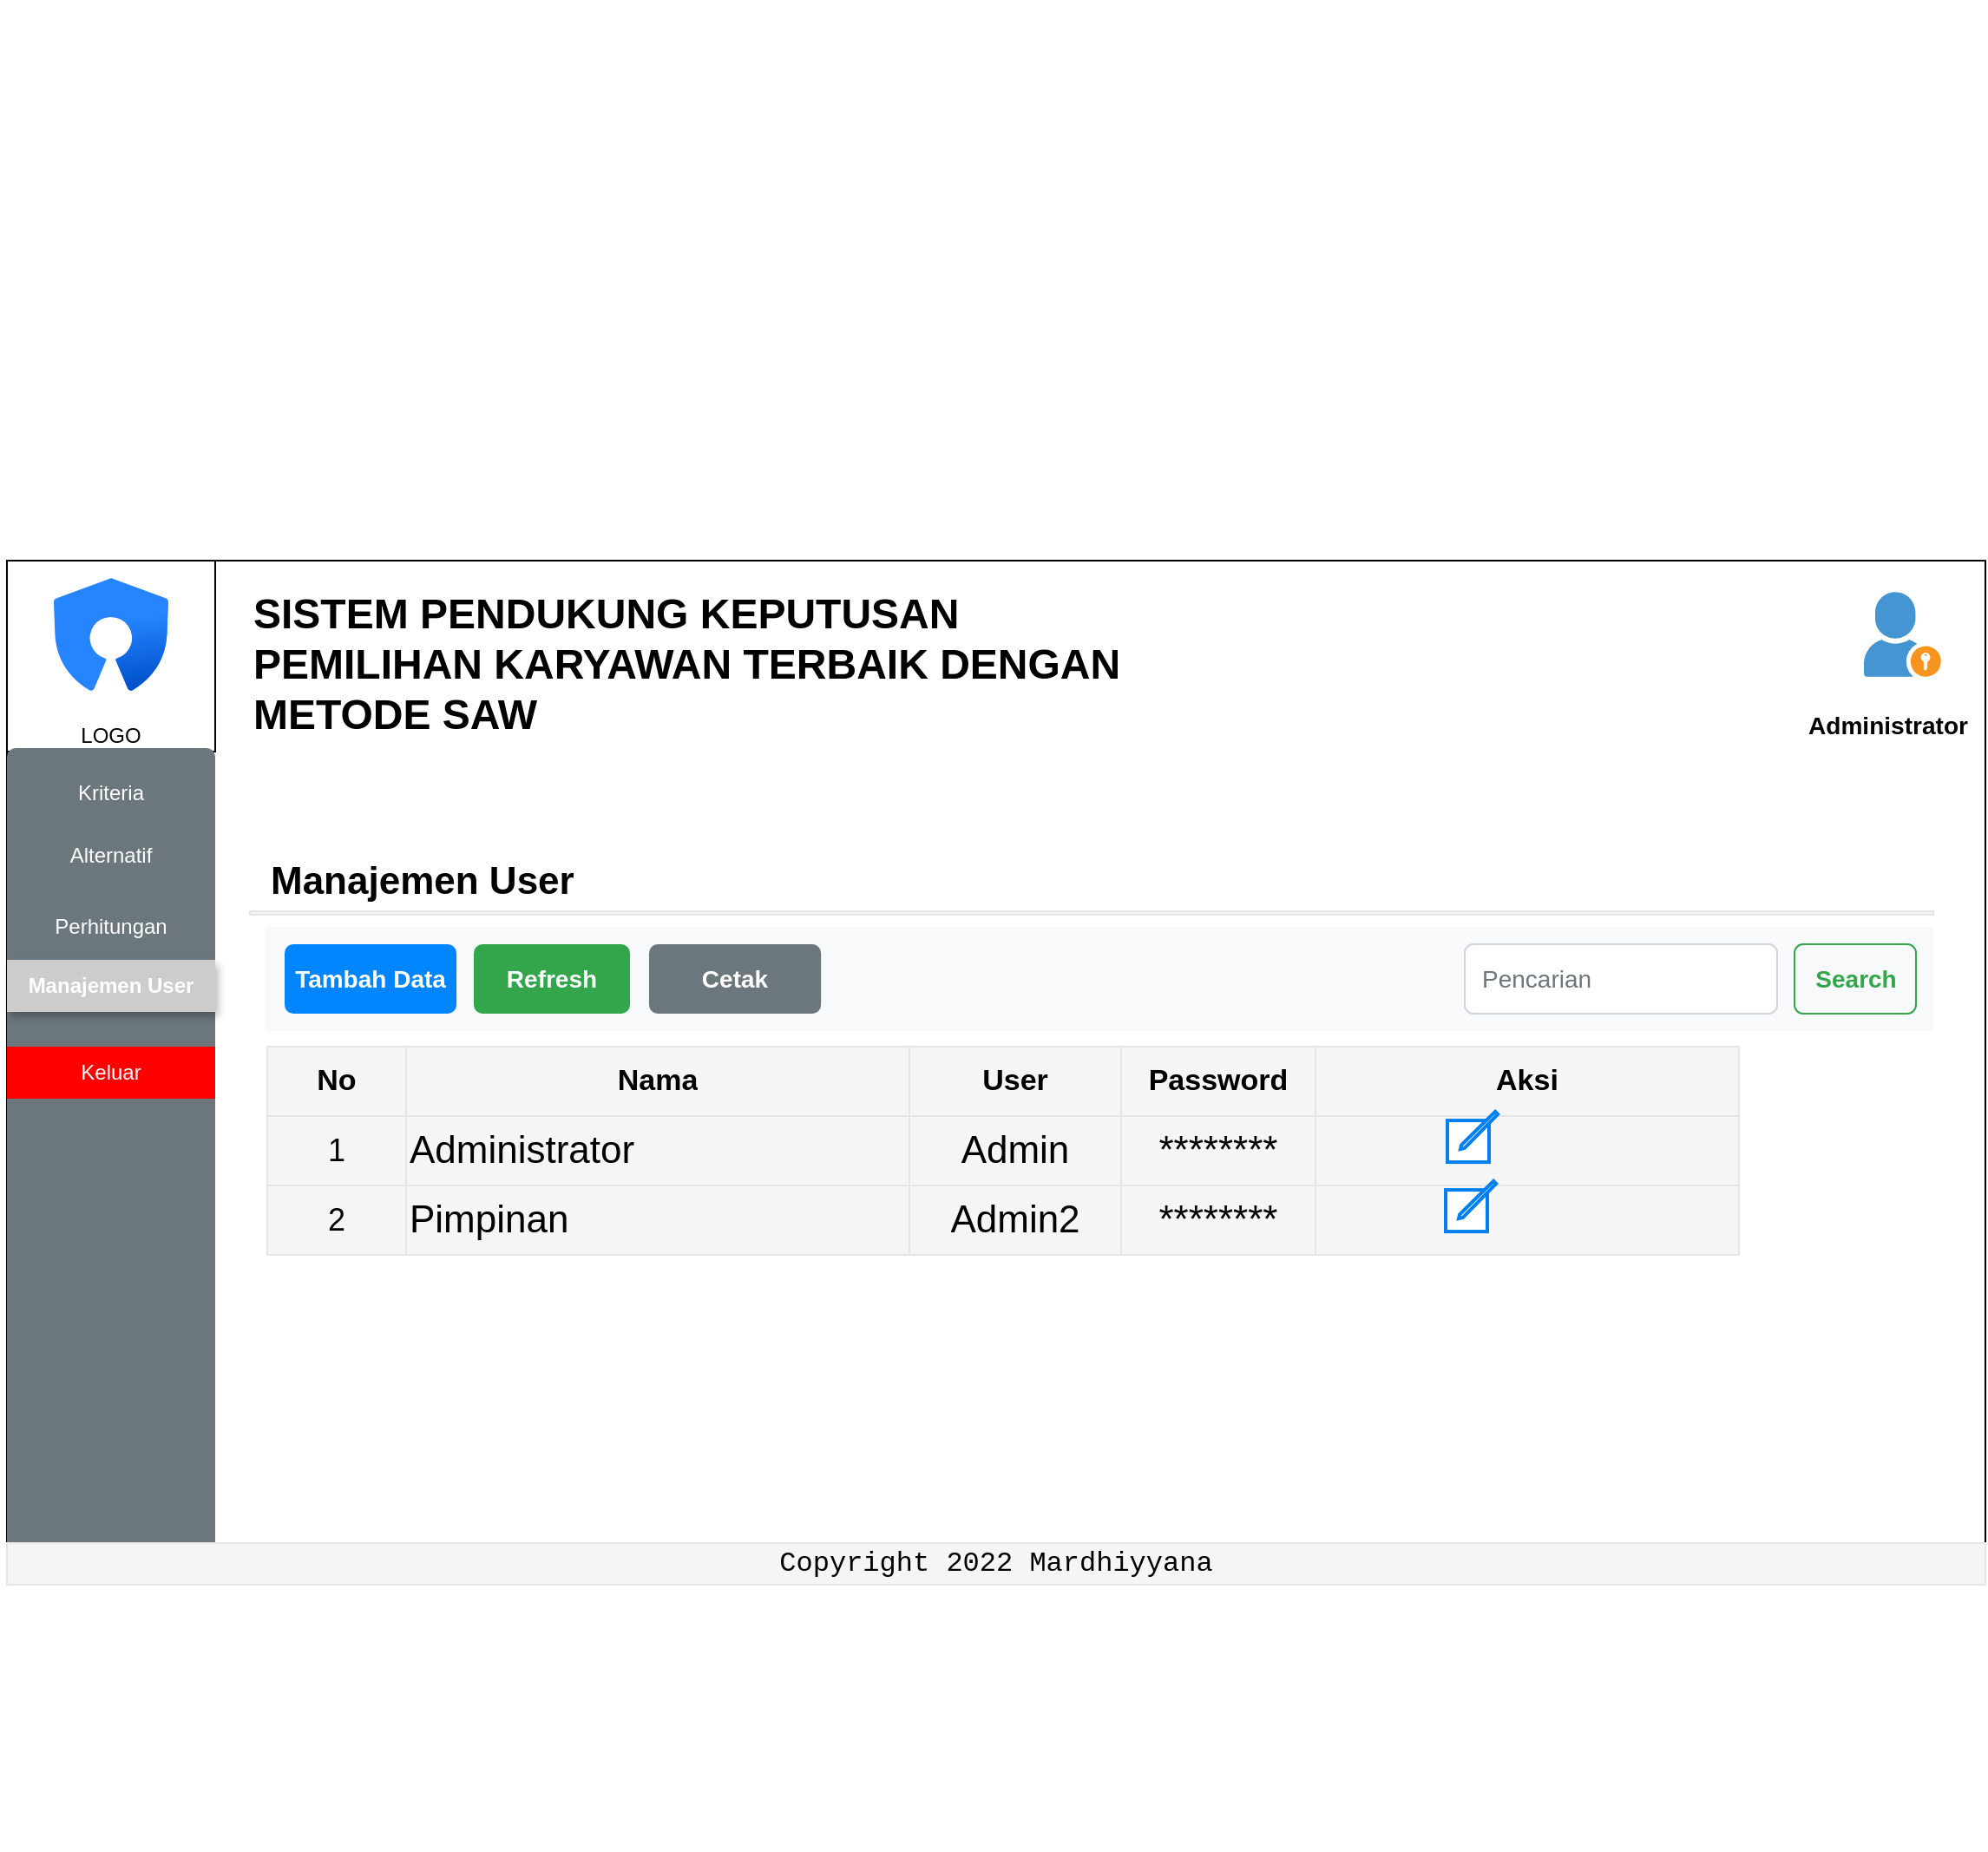 <mxfile version="20.5.0" type="github"><diagram id="6rKl30hIbtVixvo6WM_1" name="Data Alternatif"><mxGraphModel dx="868" dy="1220" grid="1" gridSize="10" guides="1" tooltips="1" connect="1" arrows="1" fold="1" page="1" pageScale="1" pageWidth="1169" pageHeight="827" math="0" shadow="0"><root><mxCell id="0"/><mxCell id="1" parent="0"/><mxCell id="MqwQLQbv7NzQhXvsSWZd-1" value="" style="rounded=0;whiteSpace=wrap;html=1;" parent="1" vertex="1"><mxGeometry x="10" y="10" width="1140" height="590" as="geometry"/></mxCell><mxCell id="MqwQLQbv7NzQhXvsSWZd-3" value="LOGO" style="rounded=0;whiteSpace=wrap;html=1;verticalAlign=bottom;" parent="1" vertex="1"><mxGeometry x="10" y="10" width="120" height="110" as="geometry"/></mxCell><mxCell id="MqwQLQbv7NzQhXvsSWZd-2" value="" style="image;image=img/lib/atlassian/Crowd_Logo.svg;" parent="1" vertex="1"><mxGeometry x="37" y="20" width="66" height="65" as="geometry"/></mxCell><mxCell id="MqwQLQbv7NzQhXvsSWZd-4" value="&lt;h1&gt;SISTEM PENDUKUNG KEPUTUSAN PEMILIHAN KARYAWAN TERBAIK DENGAN METODE SAW&lt;/h1&gt;" style="text;html=1;strokeColor=none;fillColor=none;align=left;verticalAlign=middle;whiteSpace=wrap;rounded=0;" parent="1" vertex="1"><mxGeometry x="150" y="55" width="530" height="30" as="geometry"/></mxCell><mxCell id="MqwQLQbv7NzQhXvsSWZd-5" value="" style="shadow=0;dashed=0;html=1;strokeColor=none;fillColor=#4495D1;labelPosition=center;verticalLabelPosition=bottom;verticalAlign=top;align=center;outlineConnect=0;shape=mxgraph.veeam.portal_admin;" parent="1" vertex="1"><mxGeometry x="1080" y="28.1" width="44.4" height="48.8" as="geometry"/></mxCell><mxCell id="MqwQLQbv7NzQhXvsSWZd-6" value="&lt;h3&gt;Administrator&lt;/h3&gt;" style="text;html=1;strokeColor=none;fillColor=none;align=center;verticalAlign=middle;whiteSpace=wrap;rounded=0;" parent="1" vertex="1"><mxGeometry x="1064.4" y="90" width="60" height="30" as="geometry"/></mxCell><mxCell id="MqwQLQbv7NzQhXvsSWZd-8" value="" style="html=1;shadow=0;dashed=0;shape=mxgraph.bootstrap.rrect;rSize=5;strokeColor=none;html=1;whiteSpace=wrap;fillColor=#6C767D;fontColor=#ffffff;sketch=0;" parent="1" vertex="1"><mxGeometry x="10" y="118" width="120" height="480" as="geometry"/></mxCell><mxCell id="MqwQLQbv7NzQhXvsSWZd-9" value="&amp;nbsp;Kriteria&amp;nbsp;" style="strokeColor=inherit;fillColor=inherit;gradientColor=inherit;fontColor=inherit;html=1;shadow=0;dashed=0;shape=mxgraph.bootstrap.topButton;rSize=5;perimeter=none;whiteSpace=wrap;resizeWidth=1;sketch=0;align=center;" parent="MqwQLQbv7NzQhXvsSWZd-8" vertex="1"><mxGeometry width="120" height="30" relative="1" as="geometry"><mxPoint y="11" as="offset"/></mxGeometry></mxCell><mxCell id="MqwQLQbv7NzQhXvsSWZd-10" value="Alternatif" style="strokeColor=inherit;fillColor=inherit;gradientColor=inherit;fontColor=inherit;html=1;shadow=0;dashed=0;perimeter=none;whiteSpace=wrap;resizeWidth=1;sketch=0;align=center;" parent="MqwQLQbv7NzQhXvsSWZd-8" vertex="1"><mxGeometry width="120" height="30" relative="1" as="geometry"><mxPoint y="47" as="offset"/></mxGeometry></mxCell><mxCell id="MqwQLQbv7NzQhXvsSWZd-12" value="Manajemen User" style="strokeColor=inherit;fillColor=inherit;gradientColor=inherit;fontColor=inherit;html=1;shadow=0;dashed=0;perimeter=none;whiteSpace=wrap;resizeWidth=1;sketch=0;align=center;" parent="MqwQLQbv7NzQhXvsSWZd-8" vertex="1"><mxGeometry width="120" height="30" relative="1" as="geometry"><mxPoint y="130" as="offset"/></mxGeometry></mxCell><mxCell id="MqwQLQbv7NzQhXvsSWZd-16" value="Keluar" style="strokeColor=inherit;fillColor=#FF0000;gradientColor=inherit;fontColor=inherit;html=1;shadow=0;dashed=0;perimeter=none;whiteSpace=wrap;resizeWidth=1;sketch=0;align=center;labelBackgroundColor=none;" parent="MqwQLQbv7NzQhXvsSWZd-8" vertex="1"><mxGeometry y="172" width="120" height="30" as="geometry"/></mxCell><mxCell id="jXuhgU2BO-_UvedDgSuv-1" value="Manajemen User" style="strokeColor=inherit;fillColor=#CCCCCC;gradientColor=inherit;fontColor=inherit;html=1;shadow=1;dashed=0;perimeter=none;whiteSpace=wrap;resizeWidth=1;sketch=0;align=center;fontStyle=1" parent="MqwQLQbv7NzQhXvsSWZd-8" vertex="1"><mxGeometry y="122" width="120" height="30" as="geometry"/></mxCell><mxCell id="jXuhgU2BO-_UvedDgSuv-2" value="Perhitungan" style="strokeColor=inherit;fillColor=inherit;gradientColor=inherit;fontColor=inherit;html=1;shadow=0;dashed=0;perimeter=none;whiteSpace=wrap;resizeWidth=1;sketch=0;align=center;" parent="MqwQLQbv7NzQhXvsSWZd-8" vertex="1"><mxGeometry y="88" width="120" height="30" as="geometry"/></mxCell><mxCell id="MqwQLQbv7NzQhXvsSWZd-23" value="&lt;h4 style=&quot;font-size: 22px;&quot;&gt;Manajemen User&lt;/h4&gt;" style="text;html=1;strokeColor=none;fillColor=none;align=left;verticalAlign=middle;whiteSpace=wrap;rounded=0;fontSize=22;" parent="1" vertex="1"><mxGeometry x="160" y="180" width="530" height="30" as="geometry"/></mxCell><mxCell id="MqwQLQbv7NzQhXvsSWZd-24" value="" style="rounded=0;whiteSpace=wrap;html=1;shadow=0;labelBackgroundColor=none;strokeColor=#E6E6E6;fontFamily=Helvetica;fontSize=21;fontColor=#000000;fillColor=#F5F5F5;" parent="1" vertex="1"><mxGeometry x="150" y="212" width="970" height="2" as="geometry"/></mxCell><mxCell id="MqwQLQbv7NzQhXvsSWZd-30" value="" style="edgeStyle=none;orthogonalLoop=1;jettySize=auto;html=1;rounded=0;fontFamily=Helvetica;fontSize=22;fontColor=#000000;shape=link;strokeColor=none;width=1065.385;" parent="1" edge="1"><mxGeometry width="80" relative="1" as="geometry"><mxPoint x="160" y="220" as="sourcePoint"/><mxPoint x="240" y="220" as="targetPoint"/><Array as="points"/></mxGeometry></mxCell><mxCell id="MqwQLQbv7NzQhXvsSWZd-39" value="&lt;br&gt;" style="html=1;shadow=0;dashed=0;fillColor=#F8F9FA;strokeColor=none;fontSize=16;fontColor=#181819;align=center;spacing=15;labelBackgroundColor=none;fontFamily=Helvetica;" parent="1" vertex="1"><mxGeometry x="159" y="221" width="961" height="60" as="geometry"/></mxCell><mxCell id="MqwQLQbv7NzQhXvsSWZd-42" value="Refresh" style="html=1;shadow=0;dashed=0;shape=mxgraph.bootstrap.rrect;rSize=5;strokeColor=none;strokeWidth=1;fillColor=#33A64C;fontColor=#FFFFFF;whiteSpace=wrap;align=center;verticalAlign=middle;spacingLeft=0;fontStyle=1;fontSize=14;spacing=5;labelBackgroundColor=none;fontFamily=Helvetica;" parent="MqwQLQbv7NzQhXvsSWZd-39" vertex="1"><mxGeometry x="120" y="10" width="90" height="40" as="geometry"/></mxCell><mxCell id="MqwQLQbv7NzQhXvsSWZd-43" value="Tambah Data" style="html=1;shadow=0;dashed=0;shape=mxgraph.bootstrap.rrect;rSize=5;strokeColor=none;strokeWidth=1;fillColor=#0085FC;fontColor=#FFFFFF;whiteSpace=wrap;align=center;verticalAlign=middle;spacingLeft=0;fontStyle=1;fontSize=14;spacing=5;labelBackgroundColor=none;fontFamily=Helvetica;" parent="MqwQLQbv7NzQhXvsSWZd-39" vertex="1"><mxGeometry x="11" y="10" width="99" height="40" as="geometry"/></mxCell><mxCell id="MqwQLQbv7NzQhXvsSWZd-44" value="Cetak" style="html=1;shadow=0;dashed=0;shape=mxgraph.bootstrap.rrect;rSize=5;strokeColor=none;strokeWidth=1;fillColor=#6C767D;fontColor=#FFFFFF;whiteSpace=wrap;align=center;verticalAlign=middle;spacingLeft=0;fontStyle=1;fontSize=14;spacing=5;labelBackgroundColor=none;fontFamily=Helvetica;" parent="MqwQLQbv7NzQhXvsSWZd-39" vertex="1"><mxGeometry x="220.996" y="10" width="99.072" height="40" as="geometry"/></mxCell><mxCell id="k3bgzc_hf6o6K0Y0xTnF-33" value="Pencarian" style="html=1;shadow=0;dashed=0;shape=mxgraph.bootstrap.rrect;rSize=5;fontSize=14;fontColor=#6C767D;strokeColor=#CED4DA;fillColor=#ffffff;align=left;spacing=10;labelBackgroundColor=none;fontFamily=Helvetica;" parent="MqwQLQbv7NzQhXvsSWZd-39" vertex="1"><mxGeometry x="691" y="10" width="180" height="40" as="geometry"/></mxCell><mxCell id="k3bgzc_hf6o6K0Y0xTnF-34" value="Search" style="html=1;shadow=0;dashed=0;shape=mxgraph.bootstrap.rrect;rSize=5;fontSize=14;fontColor=#33A64C;strokeColor=#33A64C;fillColor=none;labelBackgroundColor=none;fontFamily=Helvetica;fontStyle=1" parent="MqwQLQbv7NzQhXvsSWZd-39" vertex="1"><mxGeometry x="881" y="10" width="70" height="40" as="geometry"/></mxCell><mxCell id="MqwQLQbv7NzQhXvsSWZd-118" value="" style="shape=table;startSize=0;container=1;collapsible=0;childLayout=tableLayout;shadow=0;labelBackgroundColor=none;strokeColor=#E6E6E6;fontFamily=Helvetica;fontSize=22;fontColor=#000000;fillColor=#F5F5F5;" parent="1" vertex="1"><mxGeometry x="160" y="290" width="848" height="120" as="geometry"/></mxCell><mxCell id="MqwQLQbv7NzQhXvsSWZd-119" value="" style="shape=tableRow;horizontal=0;startSize=0;swimlaneHead=0;swimlaneBody=0;top=0;left=0;bottom=0;right=0;collapsible=0;dropTarget=0;fillColor=none;points=[[0,0.5],[1,0.5]];portConstraint=eastwest;shadow=0;labelBackgroundColor=none;strokeColor=#E6E6E6;fontFamily=Helvetica;fontSize=22;fontColor=#000000;" parent="MqwQLQbv7NzQhXvsSWZd-118" vertex="1"><mxGeometry width="848" height="40" as="geometry"/></mxCell><mxCell id="MqwQLQbv7NzQhXvsSWZd-120" value="No" style="shape=partialRectangle;html=1;whiteSpace=wrap;connectable=0;overflow=hidden;fillColor=none;top=0;left=0;bottom=0;right=0;pointerEvents=1;shadow=0;labelBackgroundColor=none;strokeColor=#E6E6E6;fontFamily=Helvetica;fontSize=17;fontColor=#000000;fontStyle=1;align=center;" parent="MqwQLQbv7NzQhXvsSWZd-119" vertex="1"><mxGeometry width="80" height="40" as="geometry"><mxRectangle width="80" height="40" as="alternateBounds"/></mxGeometry></mxCell><mxCell id="MqwQLQbv7NzQhXvsSWZd-122" value="Nama" style="shape=partialRectangle;html=1;whiteSpace=wrap;connectable=0;overflow=hidden;fillColor=none;top=0;left=0;bottom=0;right=0;pointerEvents=1;shadow=0;labelBackgroundColor=none;strokeColor=#E6E6E6;fontFamily=Helvetica;fontSize=17;fontColor=#000000;fontStyle=1;align=center;" parent="MqwQLQbv7NzQhXvsSWZd-119" vertex="1"><mxGeometry x="80" width="290" height="40" as="geometry"><mxRectangle width="290" height="40" as="alternateBounds"/></mxGeometry></mxCell><mxCell id="MqwQLQbv7NzQhXvsSWZd-123" value="User" style="shape=partialRectangle;html=1;whiteSpace=wrap;connectable=0;overflow=hidden;fillColor=none;top=0;left=0;bottom=0;right=0;pointerEvents=1;shadow=0;labelBackgroundColor=none;strokeColor=#E6E6E6;fontFamily=Helvetica;fontSize=17;fontColor=#000000;fontStyle=1;align=center;" parent="MqwQLQbv7NzQhXvsSWZd-119" vertex="1"><mxGeometry x="370" width="122" height="40" as="geometry"><mxRectangle width="122" height="40" as="alternateBounds"/></mxGeometry></mxCell><mxCell id="MqwQLQbv7NzQhXvsSWZd-124" value="Password" style="shape=partialRectangle;html=1;whiteSpace=wrap;connectable=0;overflow=hidden;fillColor=none;top=0;left=0;bottom=0;right=0;pointerEvents=1;shadow=0;labelBackgroundColor=none;strokeColor=#E6E6E6;fontFamily=Helvetica;fontSize=17;fontColor=#000000;fontStyle=1;align=center;" parent="MqwQLQbv7NzQhXvsSWZd-119" vertex="1"><mxGeometry x="492" width="112" height="40" as="geometry"><mxRectangle width="112" height="40" as="alternateBounds"/></mxGeometry></mxCell><mxCell id="MqwQLQbv7NzQhXvsSWZd-130" value="Aksi" style="shape=partialRectangle;html=1;whiteSpace=wrap;connectable=0;overflow=hidden;fillColor=none;top=0;left=0;bottom=0;right=0;pointerEvents=1;shadow=0;labelBackgroundColor=none;strokeColor=#E6E6E6;fontFamily=Helvetica;fontSize=17;fontColor=#000000;fontStyle=1;align=center;" parent="MqwQLQbv7NzQhXvsSWZd-119" vertex="1"><mxGeometry x="604" width="244" height="40" as="geometry"><mxRectangle width="244" height="40" as="alternateBounds"/></mxGeometry></mxCell><mxCell id="MqwQLQbv7NzQhXvsSWZd-131" value="" style="shape=tableRow;horizontal=0;startSize=0;swimlaneHead=0;swimlaneBody=0;top=0;left=0;bottom=0;right=0;collapsible=0;dropTarget=0;fillColor=none;points=[[0,0.5],[1,0.5]];portConstraint=eastwest;shadow=0;labelBackgroundColor=none;strokeColor=#E6E6E6;fontFamily=Helvetica;fontSize=22;fontColor=#000000;" parent="MqwQLQbv7NzQhXvsSWZd-118" vertex="1"><mxGeometry y="40" width="848" height="40" as="geometry"/></mxCell><mxCell id="MqwQLQbv7NzQhXvsSWZd-132" value="1" style="shape=partialRectangle;html=1;whiteSpace=wrap;connectable=0;overflow=hidden;fillColor=none;top=0;left=0;bottom=0;right=0;pointerEvents=1;shadow=0;labelBackgroundColor=none;strokeColor=#E6E6E6;fontFamily=Helvetica;fontSize=18;fontColor=#000000;" parent="MqwQLQbv7NzQhXvsSWZd-131" vertex="1"><mxGeometry width="80" height="40" as="geometry"><mxRectangle width="80" height="40" as="alternateBounds"/></mxGeometry></mxCell><mxCell id="MqwQLQbv7NzQhXvsSWZd-134" value="Administrator" style="shape=partialRectangle;html=1;whiteSpace=wrap;connectable=0;overflow=hidden;fillColor=none;top=0;left=0;bottom=0;right=0;pointerEvents=1;shadow=0;labelBackgroundColor=none;strokeColor=#E6E6E6;fontFamily=Helvetica;fontSize=22;fontColor=#000000;align=left;" parent="MqwQLQbv7NzQhXvsSWZd-131" vertex="1"><mxGeometry x="80" width="290" height="40" as="geometry"><mxRectangle width="290" height="40" as="alternateBounds"/></mxGeometry></mxCell><mxCell id="MqwQLQbv7NzQhXvsSWZd-135" value="Admin" style="shape=partialRectangle;html=1;whiteSpace=wrap;connectable=0;overflow=hidden;fillColor=none;top=0;left=0;bottom=0;right=0;pointerEvents=1;shadow=0;labelBackgroundColor=none;strokeColor=#E6E6E6;fontFamily=Helvetica;fontSize=22;fontColor=#000000;" parent="MqwQLQbv7NzQhXvsSWZd-131" vertex="1"><mxGeometry x="370" width="122" height="40" as="geometry"><mxRectangle width="122" height="40" as="alternateBounds"/></mxGeometry></mxCell><mxCell id="MqwQLQbv7NzQhXvsSWZd-136" value="********" style="shape=partialRectangle;html=1;whiteSpace=wrap;connectable=0;overflow=hidden;fillColor=none;top=0;left=0;bottom=0;right=0;pointerEvents=1;shadow=0;labelBackgroundColor=none;strokeColor=#E6E6E6;fontFamily=Helvetica;fontSize=22;fontColor=#000000;" parent="MqwQLQbv7NzQhXvsSWZd-131" vertex="1"><mxGeometry x="492" width="112" height="40" as="geometry"><mxRectangle width="112" height="40" as="alternateBounds"/></mxGeometry></mxCell><mxCell id="MqwQLQbv7NzQhXvsSWZd-142" value="" style="shape=partialRectangle;html=1;whiteSpace=wrap;connectable=0;overflow=hidden;fillColor=none;top=0;left=0;bottom=0;right=0;pointerEvents=1;shadow=0;labelBackgroundColor=none;strokeColor=#E6E6E6;fontFamily=Helvetica;fontSize=22;fontColor=#000000;" parent="MqwQLQbv7NzQhXvsSWZd-131" vertex="1"><mxGeometry x="604" width="244" height="40" as="geometry"><mxRectangle width="244" height="40" as="alternateBounds"/></mxGeometry></mxCell><mxCell id="MqwQLQbv7NzQhXvsSWZd-143" value="" style="shape=tableRow;horizontal=0;startSize=0;swimlaneHead=0;swimlaneBody=0;top=0;left=0;bottom=0;right=0;collapsible=0;dropTarget=0;fillColor=none;points=[[0,0.5],[1,0.5]];portConstraint=eastwest;shadow=0;labelBackgroundColor=none;strokeColor=#E6E6E6;fontFamily=Helvetica;fontSize=22;fontColor=#000000;" parent="MqwQLQbv7NzQhXvsSWZd-118" vertex="1"><mxGeometry y="80" width="848" height="40" as="geometry"/></mxCell><mxCell id="MqwQLQbv7NzQhXvsSWZd-144" value="2" style="shape=partialRectangle;html=1;whiteSpace=wrap;connectable=0;overflow=hidden;fillColor=none;top=0;left=0;bottom=0;right=0;pointerEvents=1;shadow=0;labelBackgroundColor=none;strokeColor=#E6E6E6;fontFamily=Helvetica;fontSize=18;fontColor=#000000;" parent="MqwQLQbv7NzQhXvsSWZd-143" vertex="1"><mxGeometry width="80" height="40" as="geometry"><mxRectangle width="80" height="40" as="alternateBounds"/></mxGeometry></mxCell><mxCell id="MqwQLQbv7NzQhXvsSWZd-146" value="Pimpinan" style="shape=partialRectangle;html=1;whiteSpace=wrap;connectable=0;overflow=hidden;fillColor=none;top=0;left=0;bottom=0;right=0;pointerEvents=1;shadow=0;labelBackgroundColor=none;strokeColor=#E6E6E6;fontFamily=Helvetica;fontSize=22;fontColor=#000000;align=left;" parent="MqwQLQbv7NzQhXvsSWZd-143" vertex="1"><mxGeometry x="80" width="290" height="40" as="geometry"><mxRectangle width="290" height="40" as="alternateBounds"/></mxGeometry></mxCell><mxCell id="MqwQLQbv7NzQhXvsSWZd-147" value="Admin2" style="shape=partialRectangle;html=1;whiteSpace=wrap;connectable=0;overflow=hidden;fillColor=none;top=0;left=0;bottom=0;right=0;pointerEvents=1;shadow=0;labelBackgroundColor=none;strokeColor=#E6E6E6;fontFamily=Helvetica;fontSize=22;fontColor=#000000;" parent="MqwQLQbv7NzQhXvsSWZd-143" vertex="1"><mxGeometry x="370" width="122" height="40" as="geometry"><mxRectangle width="122" height="40" as="alternateBounds"/></mxGeometry></mxCell><mxCell id="MqwQLQbv7NzQhXvsSWZd-148" value="********" style="shape=partialRectangle;html=1;whiteSpace=wrap;connectable=0;overflow=hidden;fillColor=none;top=0;left=0;bottom=0;right=0;pointerEvents=1;shadow=0;labelBackgroundColor=none;strokeColor=#E6E6E6;fontFamily=Helvetica;fontSize=22;fontColor=#000000;" parent="MqwQLQbv7NzQhXvsSWZd-143" vertex="1"><mxGeometry x="492" width="112" height="40" as="geometry"><mxRectangle width="112" height="40" as="alternateBounds"/></mxGeometry></mxCell><mxCell id="MqwQLQbv7NzQhXvsSWZd-154" value="" style="shape=partialRectangle;html=1;whiteSpace=wrap;connectable=0;overflow=hidden;fillColor=none;top=0;left=0;bottom=0;right=0;pointerEvents=1;shadow=0;labelBackgroundColor=none;strokeColor=#E6E6E6;fontFamily=Helvetica;fontSize=22;fontColor=#000000;" parent="MqwQLQbv7NzQhXvsSWZd-143" vertex="1"><mxGeometry x="604" width="244" height="40" as="geometry"><mxRectangle width="244" height="40" as="alternateBounds"/></mxGeometry></mxCell><mxCell id="MqwQLQbv7NzQhXvsSWZd-222" value="Copyright 2022 Mardhiyyana" style="rounded=0;whiteSpace=wrap;html=1;shadow=0;labelBackgroundColor=none;strokeColor=#E6E6E6;fontFamily=Courier New;fontSize=16;fontColor=#000000;fillColor=#F5F5F5;" parent="1" vertex="1"><mxGeometry x="10" y="576" width="1140" height="24" as="geometry"/></mxCell><mxCell id="2eqNwUSVXh8rNeW3xJ11-1" value="" style="group" parent="1" vertex="1" connectable="0"><mxGeometry x="850" y="322" width="98" height="78" as="geometry"/></mxCell><mxCell id="MqwQLQbv7NzQhXvsSWZd-173" value="" style="group;shadow=1;" parent="2eqNwUSVXh8rNeW3xJ11-1" vertex="1" connectable="0"><mxGeometry width="98" height="38" as="geometry"/></mxCell><mxCell id="MqwQLQbv7NzQhXvsSWZd-169" value="" style="shape=image;html=1;verticalAlign=top;verticalLabelPosition=bottom;labelBackgroundColor=#ffffff;imageAspect=0;aspect=fixed;image=https://cdn4.iconfinder.com/data/icons/evil-icons-user-interface/64/basket-128.png;shadow=1;strokeColor=#E6E6E6;fontFamily=Helvetica;fontSize=17;fontColor=#000000;fillColor=#F5F5F5;" parent="MqwQLQbv7NzQhXvsSWZd-173" vertex="1"><mxGeometry x="60" width="38" height="38" as="geometry"/></mxCell><mxCell id="k3bgzc_hf6o6K0Y0xTnF-1" value="" style="html=1;verticalLabelPosition=bottom;align=center;labelBackgroundColor=#ffffff;verticalAlign=top;strokeWidth=2;strokeColor=#0080F0;shadow=0;dashed=0;shape=mxgraph.ios7.icons.compose;" parent="MqwQLQbv7NzQhXvsSWZd-173" vertex="1"><mxGeometry x="-10" y="5.45" width="29.1" height="29.1" as="geometry"/></mxCell><mxCell id="k3bgzc_hf6o6K0Y0xTnF-6" value="" style="group" parent="2eqNwUSVXh8rNeW3xJ11-1" vertex="1" connectable="0"><mxGeometry y="40" width="98" height="38" as="geometry"/></mxCell><mxCell id="k3bgzc_hf6o6K0Y0xTnF-7" value="" style="shape=image;html=1;verticalAlign=top;verticalLabelPosition=bottom;labelBackgroundColor=#ffffff;imageAspect=0;aspect=fixed;image=https://cdn4.iconfinder.com/data/icons/evil-icons-user-interface/64/basket-128.png;shadow=0;strokeColor=#E6E6E6;fontFamily=Helvetica;fontSize=17;fontColor=#000000;fillColor=#F5F5F5;" parent="k3bgzc_hf6o6K0Y0xTnF-6" vertex="1"><mxGeometry x="60" width="38" height="38" as="geometry"/></mxCell><mxCell id="k3bgzc_hf6o6K0Y0xTnF-8" value="" style="html=1;verticalLabelPosition=bottom;align=center;labelBackgroundColor=#ffffff;verticalAlign=top;strokeWidth=2;strokeColor=#0080F0;shadow=0;dashed=0;shape=mxgraph.ios7.icons.compose;" parent="k3bgzc_hf6o6K0Y0xTnF-6" vertex="1"><mxGeometry x="-11" y="5.45" width="29.1" height="29.1" as="geometry"/></mxCell></root></mxGraphModel></diagram></mxfile>